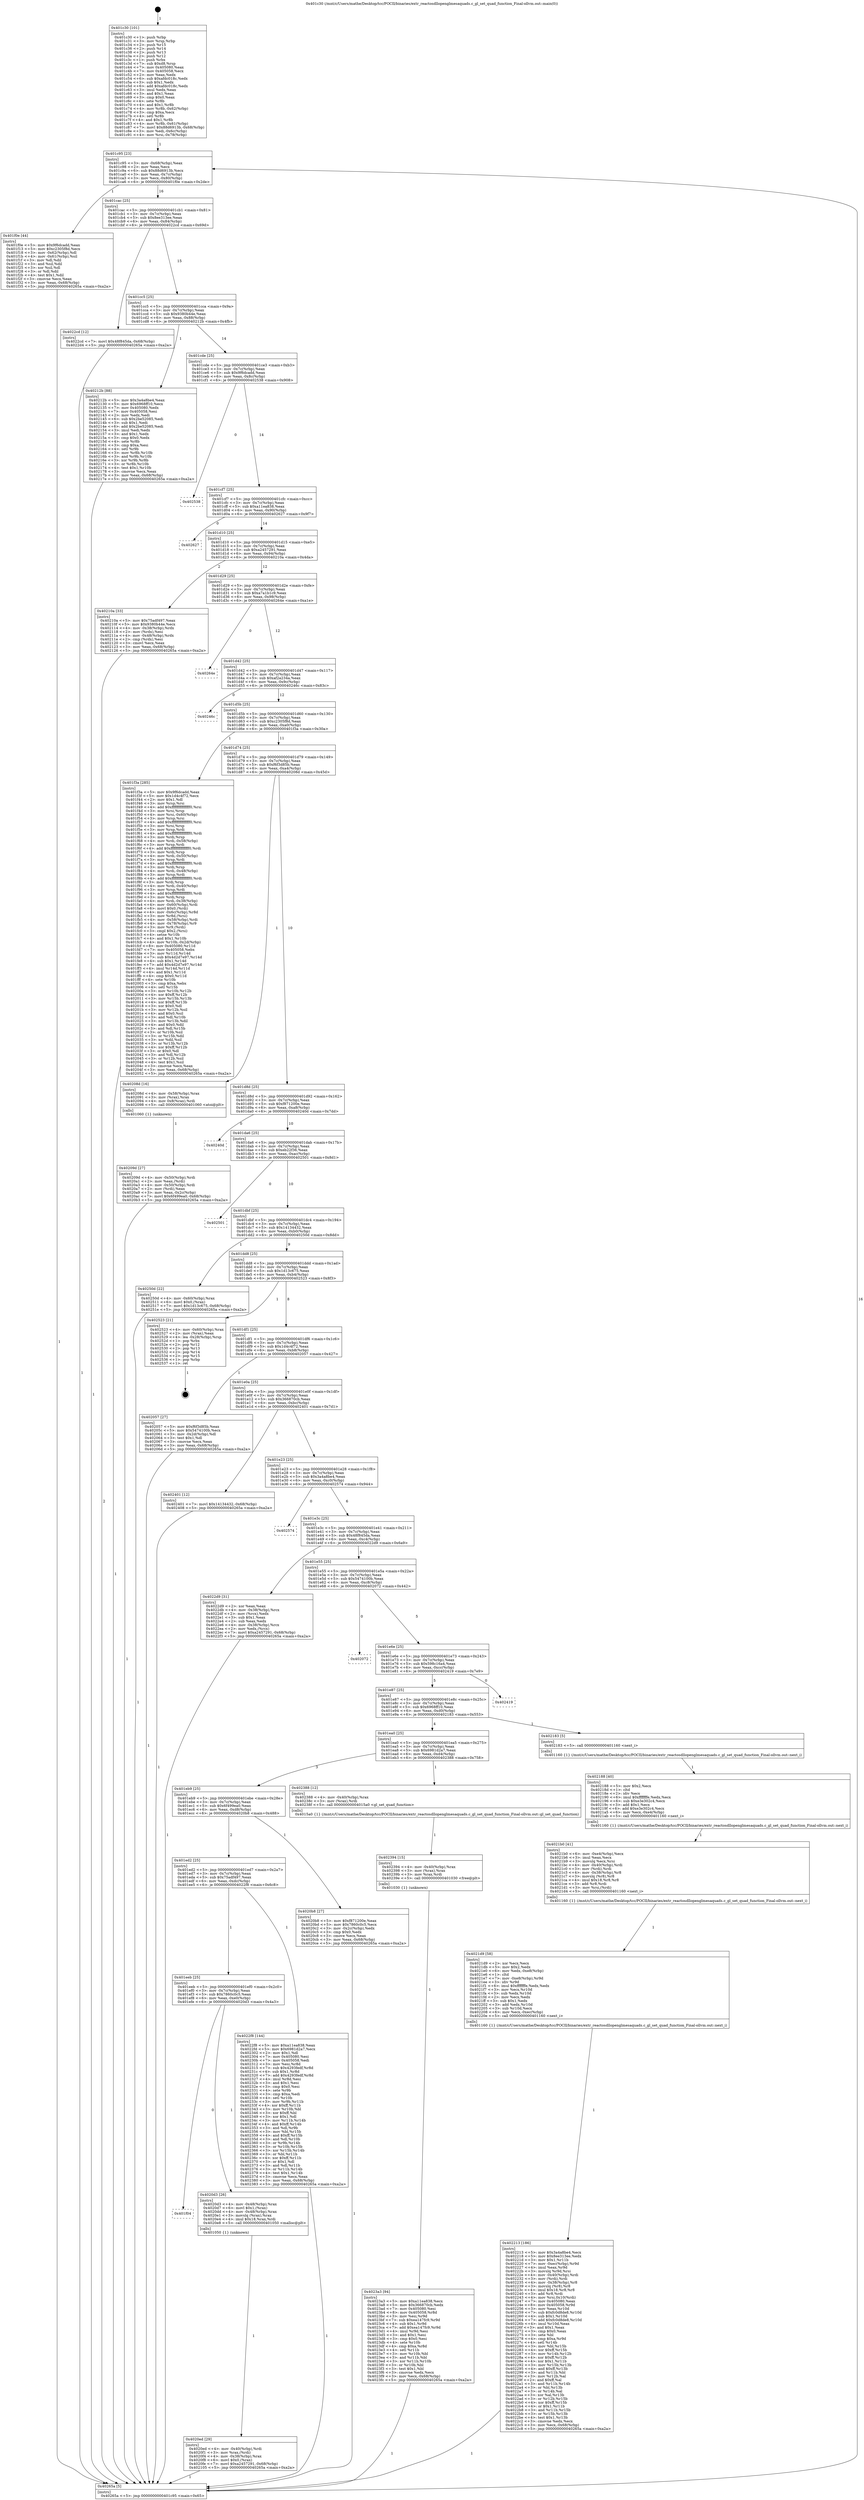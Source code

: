 digraph "0x401c30" {
  label = "0x401c30 (/mnt/c/Users/mathe/Desktop/tcc/POCII/binaries/extr_reactosdllopenglmesaquads.c_gl_set_quad_function_Final-ollvm.out::main(0))"
  labelloc = "t"
  node[shape=record]

  Entry [label="",width=0.3,height=0.3,shape=circle,fillcolor=black,style=filled]
  "0x401c95" [label="{
     0x401c95 [23]\l
     | [instrs]\l
     &nbsp;&nbsp;0x401c95 \<+3\>: mov -0x68(%rbp),%eax\l
     &nbsp;&nbsp;0x401c98 \<+2\>: mov %eax,%ecx\l
     &nbsp;&nbsp;0x401c9a \<+6\>: sub $0x88d6913b,%ecx\l
     &nbsp;&nbsp;0x401ca0 \<+3\>: mov %eax,-0x7c(%rbp)\l
     &nbsp;&nbsp;0x401ca3 \<+3\>: mov %ecx,-0x80(%rbp)\l
     &nbsp;&nbsp;0x401ca6 \<+6\>: je 0000000000401f0e \<main+0x2de\>\l
  }"]
  "0x401f0e" [label="{
     0x401f0e [44]\l
     | [instrs]\l
     &nbsp;&nbsp;0x401f0e \<+5\>: mov $0x9f6dcadd,%eax\l
     &nbsp;&nbsp;0x401f13 \<+5\>: mov $0xc2305f8d,%ecx\l
     &nbsp;&nbsp;0x401f18 \<+3\>: mov -0x62(%rbp),%dl\l
     &nbsp;&nbsp;0x401f1b \<+4\>: mov -0x61(%rbp),%sil\l
     &nbsp;&nbsp;0x401f1f \<+3\>: mov %dl,%dil\l
     &nbsp;&nbsp;0x401f22 \<+3\>: and %sil,%dil\l
     &nbsp;&nbsp;0x401f25 \<+3\>: xor %sil,%dl\l
     &nbsp;&nbsp;0x401f28 \<+3\>: or %dl,%dil\l
     &nbsp;&nbsp;0x401f2b \<+4\>: test $0x1,%dil\l
     &nbsp;&nbsp;0x401f2f \<+3\>: cmovne %ecx,%eax\l
     &nbsp;&nbsp;0x401f32 \<+3\>: mov %eax,-0x68(%rbp)\l
     &nbsp;&nbsp;0x401f35 \<+5\>: jmp 000000000040265a \<main+0xa2a\>\l
  }"]
  "0x401cac" [label="{
     0x401cac [25]\l
     | [instrs]\l
     &nbsp;&nbsp;0x401cac \<+5\>: jmp 0000000000401cb1 \<main+0x81\>\l
     &nbsp;&nbsp;0x401cb1 \<+3\>: mov -0x7c(%rbp),%eax\l
     &nbsp;&nbsp;0x401cb4 \<+5\>: sub $0x8ee313ee,%eax\l
     &nbsp;&nbsp;0x401cb9 \<+6\>: mov %eax,-0x84(%rbp)\l
     &nbsp;&nbsp;0x401cbf \<+6\>: je 00000000004022cd \<main+0x69d\>\l
  }"]
  "0x40265a" [label="{
     0x40265a [5]\l
     | [instrs]\l
     &nbsp;&nbsp;0x40265a \<+5\>: jmp 0000000000401c95 \<main+0x65\>\l
  }"]
  "0x401c30" [label="{
     0x401c30 [101]\l
     | [instrs]\l
     &nbsp;&nbsp;0x401c30 \<+1\>: push %rbp\l
     &nbsp;&nbsp;0x401c31 \<+3\>: mov %rsp,%rbp\l
     &nbsp;&nbsp;0x401c34 \<+2\>: push %r15\l
     &nbsp;&nbsp;0x401c36 \<+2\>: push %r14\l
     &nbsp;&nbsp;0x401c38 \<+2\>: push %r13\l
     &nbsp;&nbsp;0x401c3a \<+2\>: push %r12\l
     &nbsp;&nbsp;0x401c3c \<+1\>: push %rbx\l
     &nbsp;&nbsp;0x401c3d \<+7\>: sub $0xd8,%rsp\l
     &nbsp;&nbsp;0x401c44 \<+7\>: mov 0x405080,%eax\l
     &nbsp;&nbsp;0x401c4b \<+7\>: mov 0x405058,%ecx\l
     &nbsp;&nbsp;0x401c52 \<+2\>: mov %eax,%edx\l
     &nbsp;&nbsp;0x401c54 \<+6\>: sub $0xafdc018c,%edx\l
     &nbsp;&nbsp;0x401c5a \<+3\>: sub $0x1,%edx\l
     &nbsp;&nbsp;0x401c5d \<+6\>: add $0xafdc018c,%edx\l
     &nbsp;&nbsp;0x401c63 \<+3\>: imul %edx,%eax\l
     &nbsp;&nbsp;0x401c66 \<+3\>: and $0x1,%eax\l
     &nbsp;&nbsp;0x401c69 \<+3\>: cmp $0x0,%eax\l
     &nbsp;&nbsp;0x401c6c \<+4\>: sete %r8b\l
     &nbsp;&nbsp;0x401c70 \<+4\>: and $0x1,%r8b\l
     &nbsp;&nbsp;0x401c74 \<+4\>: mov %r8b,-0x62(%rbp)\l
     &nbsp;&nbsp;0x401c78 \<+3\>: cmp $0xa,%ecx\l
     &nbsp;&nbsp;0x401c7b \<+4\>: setl %r8b\l
     &nbsp;&nbsp;0x401c7f \<+4\>: and $0x1,%r8b\l
     &nbsp;&nbsp;0x401c83 \<+4\>: mov %r8b,-0x61(%rbp)\l
     &nbsp;&nbsp;0x401c87 \<+7\>: movl $0x88d6913b,-0x68(%rbp)\l
     &nbsp;&nbsp;0x401c8e \<+3\>: mov %edi,-0x6c(%rbp)\l
     &nbsp;&nbsp;0x401c91 \<+4\>: mov %rsi,-0x78(%rbp)\l
  }"]
  Exit [label="",width=0.3,height=0.3,shape=circle,fillcolor=black,style=filled,peripheries=2]
  "0x4022cd" [label="{
     0x4022cd [12]\l
     | [instrs]\l
     &nbsp;&nbsp;0x4022cd \<+7\>: movl $0x48f845da,-0x68(%rbp)\l
     &nbsp;&nbsp;0x4022d4 \<+5\>: jmp 000000000040265a \<main+0xa2a\>\l
  }"]
  "0x401cc5" [label="{
     0x401cc5 [25]\l
     | [instrs]\l
     &nbsp;&nbsp;0x401cc5 \<+5\>: jmp 0000000000401cca \<main+0x9a\>\l
     &nbsp;&nbsp;0x401cca \<+3\>: mov -0x7c(%rbp),%eax\l
     &nbsp;&nbsp;0x401ccd \<+5\>: sub $0x9380b44e,%eax\l
     &nbsp;&nbsp;0x401cd2 \<+6\>: mov %eax,-0x88(%rbp)\l
     &nbsp;&nbsp;0x401cd8 \<+6\>: je 000000000040212b \<main+0x4fb\>\l
  }"]
  "0x4023a3" [label="{
     0x4023a3 [94]\l
     | [instrs]\l
     &nbsp;&nbsp;0x4023a3 \<+5\>: mov $0xa11ea838,%ecx\l
     &nbsp;&nbsp;0x4023a8 \<+5\>: mov $0x366870cb,%edx\l
     &nbsp;&nbsp;0x4023ad \<+7\>: mov 0x405080,%esi\l
     &nbsp;&nbsp;0x4023b4 \<+8\>: mov 0x405058,%r8d\l
     &nbsp;&nbsp;0x4023bc \<+3\>: mov %esi,%r9d\l
     &nbsp;&nbsp;0x4023bf \<+7\>: sub $0xea147fc9,%r9d\l
     &nbsp;&nbsp;0x4023c6 \<+4\>: sub $0x1,%r9d\l
     &nbsp;&nbsp;0x4023ca \<+7\>: add $0xea147fc9,%r9d\l
     &nbsp;&nbsp;0x4023d1 \<+4\>: imul %r9d,%esi\l
     &nbsp;&nbsp;0x4023d5 \<+3\>: and $0x1,%esi\l
     &nbsp;&nbsp;0x4023d8 \<+3\>: cmp $0x0,%esi\l
     &nbsp;&nbsp;0x4023db \<+4\>: sete %r10b\l
     &nbsp;&nbsp;0x4023df \<+4\>: cmp $0xa,%r8d\l
     &nbsp;&nbsp;0x4023e3 \<+4\>: setl %r11b\l
     &nbsp;&nbsp;0x4023e7 \<+3\>: mov %r10b,%bl\l
     &nbsp;&nbsp;0x4023ea \<+3\>: and %r11b,%bl\l
     &nbsp;&nbsp;0x4023ed \<+3\>: xor %r11b,%r10b\l
     &nbsp;&nbsp;0x4023f0 \<+3\>: or %r10b,%bl\l
     &nbsp;&nbsp;0x4023f3 \<+3\>: test $0x1,%bl\l
     &nbsp;&nbsp;0x4023f6 \<+3\>: cmovne %edx,%ecx\l
     &nbsp;&nbsp;0x4023f9 \<+3\>: mov %ecx,-0x68(%rbp)\l
     &nbsp;&nbsp;0x4023fc \<+5\>: jmp 000000000040265a \<main+0xa2a\>\l
  }"]
  "0x40212b" [label="{
     0x40212b [88]\l
     | [instrs]\l
     &nbsp;&nbsp;0x40212b \<+5\>: mov $0x3a4a8be4,%eax\l
     &nbsp;&nbsp;0x402130 \<+5\>: mov $0x6968ff10,%ecx\l
     &nbsp;&nbsp;0x402135 \<+7\>: mov 0x405080,%edx\l
     &nbsp;&nbsp;0x40213c \<+7\>: mov 0x405058,%esi\l
     &nbsp;&nbsp;0x402143 \<+2\>: mov %edx,%edi\l
     &nbsp;&nbsp;0x402145 \<+6\>: sub $0x2be52085,%edi\l
     &nbsp;&nbsp;0x40214b \<+3\>: sub $0x1,%edi\l
     &nbsp;&nbsp;0x40214e \<+6\>: add $0x2be52085,%edi\l
     &nbsp;&nbsp;0x402154 \<+3\>: imul %edi,%edx\l
     &nbsp;&nbsp;0x402157 \<+3\>: and $0x1,%edx\l
     &nbsp;&nbsp;0x40215a \<+3\>: cmp $0x0,%edx\l
     &nbsp;&nbsp;0x40215d \<+4\>: sete %r8b\l
     &nbsp;&nbsp;0x402161 \<+3\>: cmp $0xa,%esi\l
     &nbsp;&nbsp;0x402164 \<+4\>: setl %r9b\l
     &nbsp;&nbsp;0x402168 \<+3\>: mov %r8b,%r10b\l
     &nbsp;&nbsp;0x40216b \<+3\>: and %r9b,%r10b\l
     &nbsp;&nbsp;0x40216e \<+3\>: xor %r9b,%r8b\l
     &nbsp;&nbsp;0x402171 \<+3\>: or %r8b,%r10b\l
     &nbsp;&nbsp;0x402174 \<+4\>: test $0x1,%r10b\l
     &nbsp;&nbsp;0x402178 \<+3\>: cmovne %ecx,%eax\l
     &nbsp;&nbsp;0x40217b \<+3\>: mov %eax,-0x68(%rbp)\l
     &nbsp;&nbsp;0x40217e \<+5\>: jmp 000000000040265a \<main+0xa2a\>\l
  }"]
  "0x401cde" [label="{
     0x401cde [25]\l
     | [instrs]\l
     &nbsp;&nbsp;0x401cde \<+5\>: jmp 0000000000401ce3 \<main+0xb3\>\l
     &nbsp;&nbsp;0x401ce3 \<+3\>: mov -0x7c(%rbp),%eax\l
     &nbsp;&nbsp;0x401ce6 \<+5\>: sub $0x9f6dcadd,%eax\l
     &nbsp;&nbsp;0x401ceb \<+6\>: mov %eax,-0x8c(%rbp)\l
     &nbsp;&nbsp;0x401cf1 \<+6\>: je 0000000000402538 \<main+0x908\>\l
  }"]
  "0x402394" [label="{
     0x402394 [15]\l
     | [instrs]\l
     &nbsp;&nbsp;0x402394 \<+4\>: mov -0x40(%rbp),%rax\l
     &nbsp;&nbsp;0x402398 \<+3\>: mov (%rax),%rax\l
     &nbsp;&nbsp;0x40239b \<+3\>: mov %rax,%rdi\l
     &nbsp;&nbsp;0x40239e \<+5\>: call 0000000000401030 \<free@plt\>\l
     | [calls]\l
     &nbsp;&nbsp;0x401030 \{1\} (unknown)\l
  }"]
  "0x402538" [label="{
     0x402538\l
  }", style=dashed]
  "0x401cf7" [label="{
     0x401cf7 [25]\l
     | [instrs]\l
     &nbsp;&nbsp;0x401cf7 \<+5\>: jmp 0000000000401cfc \<main+0xcc\>\l
     &nbsp;&nbsp;0x401cfc \<+3\>: mov -0x7c(%rbp),%eax\l
     &nbsp;&nbsp;0x401cff \<+5\>: sub $0xa11ea838,%eax\l
     &nbsp;&nbsp;0x401d04 \<+6\>: mov %eax,-0x90(%rbp)\l
     &nbsp;&nbsp;0x401d0a \<+6\>: je 0000000000402627 \<main+0x9f7\>\l
  }"]
  "0x402213" [label="{
     0x402213 [186]\l
     | [instrs]\l
     &nbsp;&nbsp;0x402213 \<+5\>: mov $0x3a4a8be4,%ecx\l
     &nbsp;&nbsp;0x402218 \<+5\>: mov $0x8ee313ee,%edx\l
     &nbsp;&nbsp;0x40221d \<+3\>: mov $0x1,%r11b\l
     &nbsp;&nbsp;0x402220 \<+7\>: mov -0xec(%rbp),%r9d\l
     &nbsp;&nbsp;0x402227 \<+4\>: imul %eax,%r9d\l
     &nbsp;&nbsp;0x40222b \<+3\>: movslq %r9d,%rsi\l
     &nbsp;&nbsp;0x40222e \<+4\>: mov -0x40(%rbp),%rdi\l
     &nbsp;&nbsp;0x402232 \<+3\>: mov (%rdi),%rdi\l
     &nbsp;&nbsp;0x402235 \<+4\>: mov -0x38(%rbp),%r8\l
     &nbsp;&nbsp;0x402239 \<+3\>: movslq (%r8),%r8\l
     &nbsp;&nbsp;0x40223c \<+4\>: imul $0x18,%r8,%r8\l
     &nbsp;&nbsp;0x402240 \<+3\>: add %r8,%rdi\l
     &nbsp;&nbsp;0x402243 \<+4\>: mov %rsi,0x10(%rdi)\l
     &nbsp;&nbsp;0x402247 \<+7\>: mov 0x405080,%eax\l
     &nbsp;&nbsp;0x40224e \<+8\>: mov 0x405058,%r9d\l
     &nbsp;&nbsp;0x402256 \<+3\>: mov %eax,%r10d\l
     &nbsp;&nbsp;0x402259 \<+7\>: sub $0xfc0d8de8,%r10d\l
     &nbsp;&nbsp;0x402260 \<+4\>: sub $0x1,%r10d\l
     &nbsp;&nbsp;0x402264 \<+7\>: add $0xfc0d8de8,%r10d\l
     &nbsp;&nbsp;0x40226b \<+4\>: imul %r10d,%eax\l
     &nbsp;&nbsp;0x40226f \<+3\>: and $0x1,%eax\l
     &nbsp;&nbsp;0x402272 \<+3\>: cmp $0x0,%eax\l
     &nbsp;&nbsp;0x402275 \<+3\>: sete %bl\l
     &nbsp;&nbsp;0x402278 \<+4\>: cmp $0xa,%r9d\l
     &nbsp;&nbsp;0x40227c \<+4\>: setl %r14b\l
     &nbsp;&nbsp;0x402280 \<+3\>: mov %bl,%r15b\l
     &nbsp;&nbsp;0x402283 \<+4\>: xor $0xff,%r15b\l
     &nbsp;&nbsp;0x402287 \<+3\>: mov %r14b,%r12b\l
     &nbsp;&nbsp;0x40228a \<+4\>: xor $0xff,%r12b\l
     &nbsp;&nbsp;0x40228e \<+4\>: xor $0x1,%r11b\l
     &nbsp;&nbsp;0x402292 \<+3\>: mov %r15b,%r13b\l
     &nbsp;&nbsp;0x402295 \<+4\>: and $0xff,%r13b\l
     &nbsp;&nbsp;0x402299 \<+3\>: and %r11b,%bl\l
     &nbsp;&nbsp;0x40229c \<+3\>: mov %r12b,%al\l
     &nbsp;&nbsp;0x40229f \<+2\>: and $0xff,%al\l
     &nbsp;&nbsp;0x4022a1 \<+3\>: and %r11b,%r14b\l
     &nbsp;&nbsp;0x4022a4 \<+3\>: or %bl,%r13b\l
     &nbsp;&nbsp;0x4022a7 \<+3\>: or %r14b,%al\l
     &nbsp;&nbsp;0x4022aa \<+3\>: xor %al,%r13b\l
     &nbsp;&nbsp;0x4022ad \<+3\>: or %r12b,%r15b\l
     &nbsp;&nbsp;0x4022b0 \<+4\>: xor $0xff,%r15b\l
     &nbsp;&nbsp;0x4022b4 \<+4\>: or $0x1,%r11b\l
     &nbsp;&nbsp;0x4022b8 \<+3\>: and %r11b,%r15b\l
     &nbsp;&nbsp;0x4022bb \<+3\>: or %r15b,%r13b\l
     &nbsp;&nbsp;0x4022be \<+4\>: test $0x1,%r13b\l
     &nbsp;&nbsp;0x4022c2 \<+3\>: cmovne %edx,%ecx\l
     &nbsp;&nbsp;0x4022c5 \<+3\>: mov %ecx,-0x68(%rbp)\l
     &nbsp;&nbsp;0x4022c8 \<+5\>: jmp 000000000040265a \<main+0xa2a\>\l
  }"]
  "0x402627" [label="{
     0x402627\l
  }", style=dashed]
  "0x401d10" [label="{
     0x401d10 [25]\l
     | [instrs]\l
     &nbsp;&nbsp;0x401d10 \<+5\>: jmp 0000000000401d15 \<main+0xe5\>\l
     &nbsp;&nbsp;0x401d15 \<+3\>: mov -0x7c(%rbp),%eax\l
     &nbsp;&nbsp;0x401d18 \<+5\>: sub $0xa2457291,%eax\l
     &nbsp;&nbsp;0x401d1d \<+6\>: mov %eax,-0x94(%rbp)\l
     &nbsp;&nbsp;0x401d23 \<+6\>: je 000000000040210a \<main+0x4da\>\l
  }"]
  "0x4021d9" [label="{
     0x4021d9 [58]\l
     | [instrs]\l
     &nbsp;&nbsp;0x4021d9 \<+2\>: xor %ecx,%ecx\l
     &nbsp;&nbsp;0x4021db \<+5\>: mov $0x2,%edx\l
     &nbsp;&nbsp;0x4021e0 \<+6\>: mov %edx,-0xe8(%rbp)\l
     &nbsp;&nbsp;0x4021e6 \<+1\>: cltd\l
     &nbsp;&nbsp;0x4021e7 \<+7\>: mov -0xe8(%rbp),%r9d\l
     &nbsp;&nbsp;0x4021ee \<+3\>: idiv %r9d\l
     &nbsp;&nbsp;0x4021f1 \<+6\>: imul $0xfffffffe,%edx,%edx\l
     &nbsp;&nbsp;0x4021f7 \<+3\>: mov %ecx,%r10d\l
     &nbsp;&nbsp;0x4021fa \<+3\>: sub %edx,%r10d\l
     &nbsp;&nbsp;0x4021fd \<+2\>: mov %ecx,%edx\l
     &nbsp;&nbsp;0x4021ff \<+3\>: sub $0x1,%edx\l
     &nbsp;&nbsp;0x402202 \<+3\>: add %edx,%r10d\l
     &nbsp;&nbsp;0x402205 \<+3\>: sub %r10d,%ecx\l
     &nbsp;&nbsp;0x402208 \<+6\>: mov %ecx,-0xec(%rbp)\l
     &nbsp;&nbsp;0x40220e \<+5\>: call 0000000000401160 \<next_i\>\l
     | [calls]\l
     &nbsp;&nbsp;0x401160 \{1\} (/mnt/c/Users/mathe/Desktop/tcc/POCII/binaries/extr_reactosdllopenglmesaquads.c_gl_set_quad_function_Final-ollvm.out::next_i)\l
  }"]
  "0x40210a" [label="{
     0x40210a [33]\l
     | [instrs]\l
     &nbsp;&nbsp;0x40210a \<+5\>: mov $0x75adf497,%eax\l
     &nbsp;&nbsp;0x40210f \<+5\>: mov $0x9380b44e,%ecx\l
     &nbsp;&nbsp;0x402114 \<+4\>: mov -0x38(%rbp),%rdx\l
     &nbsp;&nbsp;0x402118 \<+2\>: mov (%rdx),%esi\l
     &nbsp;&nbsp;0x40211a \<+4\>: mov -0x48(%rbp),%rdx\l
     &nbsp;&nbsp;0x40211e \<+2\>: cmp (%rdx),%esi\l
     &nbsp;&nbsp;0x402120 \<+3\>: cmovl %ecx,%eax\l
     &nbsp;&nbsp;0x402123 \<+3\>: mov %eax,-0x68(%rbp)\l
     &nbsp;&nbsp;0x402126 \<+5\>: jmp 000000000040265a \<main+0xa2a\>\l
  }"]
  "0x401d29" [label="{
     0x401d29 [25]\l
     | [instrs]\l
     &nbsp;&nbsp;0x401d29 \<+5\>: jmp 0000000000401d2e \<main+0xfe\>\l
     &nbsp;&nbsp;0x401d2e \<+3\>: mov -0x7c(%rbp),%eax\l
     &nbsp;&nbsp;0x401d31 \<+5\>: sub $0xa7a1b1c9,%eax\l
     &nbsp;&nbsp;0x401d36 \<+6\>: mov %eax,-0x98(%rbp)\l
     &nbsp;&nbsp;0x401d3c \<+6\>: je 000000000040264e \<main+0xa1e\>\l
  }"]
  "0x4021b0" [label="{
     0x4021b0 [41]\l
     | [instrs]\l
     &nbsp;&nbsp;0x4021b0 \<+6\>: mov -0xe4(%rbp),%ecx\l
     &nbsp;&nbsp;0x4021b6 \<+3\>: imul %eax,%ecx\l
     &nbsp;&nbsp;0x4021b9 \<+3\>: movslq %ecx,%rsi\l
     &nbsp;&nbsp;0x4021bc \<+4\>: mov -0x40(%rbp),%rdi\l
     &nbsp;&nbsp;0x4021c0 \<+3\>: mov (%rdi),%rdi\l
     &nbsp;&nbsp;0x4021c3 \<+4\>: mov -0x38(%rbp),%r8\l
     &nbsp;&nbsp;0x4021c7 \<+3\>: movslq (%r8),%r8\l
     &nbsp;&nbsp;0x4021ca \<+4\>: imul $0x18,%r8,%r8\l
     &nbsp;&nbsp;0x4021ce \<+3\>: add %r8,%rdi\l
     &nbsp;&nbsp;0x4021d1 \<+3\>: mov %rsi,(%rdi)\l
     &nbsp;&nbsp;0x4021d4 \<+5\>: call 0000000000401160 \<next_i\>\l
     | [calls]\l
     &nbsp;&nbsp;0x401160 \{1\} (/mnt/c/Users/mathe/Desktop/tcc/POCII/binaries/extr_reactosdllopenglmesaquads.c_gl_set_quad_function_Final-ollvm.out::next_i)\l
  }"]
  "0x40264e" [label="{
     0x40264e\l
  }", style=dashed]
  "0x401d42" [label="{
     0x401d42 [25]\l
     | [instrs]\l
     &nbsp;&nbsp;0x401d42 \<+5\>: jmp 0000000000401d47 \<main+0x117\>\l
     &nbsp;&nbsp;0x401d47 \<+3\>: mov -0x7c(%rbp),%eax\l
     &nbsp;&nbsp;0x401d4a \<+5\>: sub $0xaf2a234a,%eax\l
     &nbsp;&nbsp;0x401d4f \<+6\>: mov %eax,-0x9c(%rbp)\l
     &nbsp;&nbsp;0x401d55 \<+6\>: je 000000000040246c \<main+0x83c\>\l
  }"]
  "0x402188" [label="{
     0x402188 [40]\l
     | [instrs]\l
     &nbsp;&nbsp;0x402188 \<+5\>: mov $0x2,%ecx\l
     &nbsp;&nbsp;0x40218d \<+1\>: cltd\l
     &nbsp;&nbsp;0x40218e \<+2\>: idiv %ecx\l
     &nbsp;&nbsp;0x402190 \<+6\>: imul $0xfffffffe,%edx,%ecx\l
     &nbsp;&nbsp;0x402196 \<+6\>: sub $0xe3e302c4,%ecx\l
     &nbsp;&nbsp;0x40219c \<+3\>: add $0x1,%ecx\l
     &nbsp;&nbsp;0x40219f \<+6\>: add $0xe3e302c4,%ecx\l
     &nbsp;&nbsp;0x4021a5 \<+6\>: mov %ecx,-0xe4(%rbp)\l
     &nbsp;&nbsp;0x4021ab \<+5\>: call 0000000000401160 \<next_i\>\l
     | [calls]\l
     &nbsp;&nbsp;0x401160 \{1\} (/mnt/c/Users/mathe/Desktop/tcc/POCII/binaries/extr_reactosdllopenglmesaquads.c_gl_set_quad_function_Final-ollvm.out::next_i)\l
  }"]
  "0x40246c" [label="{
     0x40246c\l
  }", style=dashed]
  "0x401d5b" [label="{
     0x401d5b [25]\l
     | [instrs]\l
     &nbsp;&nbsp;0x401d5b \<+5\>: jmp 0000000000401d60 \<main+0x130\>\l
     &nbsp;&nbsp;0x401d60 \<+3\>: mov -0x7c(%rbp),%eax\l
     &nbsp;&nbsp;0x401d63 \<+5\>: sub $0xc2305f8d,%eax\l
     &nbsp;&nbsp;0x401d68 \<+6\>: mov %eax,-0xa0(%rbp)\l
     &nbsp;&nbsp;0x401d6e \<+6\>: je 0000000000401f3a \<main+0x30a\>\l
  }"]
  "0x4020ed" [label="{
     0x4020ed [29]\l
     | [instrs]\l
     &nbsp;&nbsp;0x4020ed \<+4\>: mov -0x40(%rbp),%rdi\l
     &nbsp;&nbsp;0x4020f1 \<+3\>: mov %rax,(%rdi)\l
     &nbsp;&nbsp;0x4020f4 \<+4\>: mov -0x38(%rbp),%rax\l
     &nbsp;&nbsp;0x4020f8 \<+6\>: movl $0x0,(%rax)\l
     &nbsp;&nbsp;0x4020fe \<+7\>: movl $0xa2457291,-0x68(%rbp)\l
     &nbsp;&nbsp;0x402105 \<+5\>: jmp 000000000040265a \<main+0xa2a\>\l
  }"]
  "0x401f3a" [label="{
     0x401f3a [285]\l
     | [instrs]\l
     &nbsp;&nbsp;0x401f3a \<+5\>: mov $0x9f6dcadd,%eax\l
     &nbsp;&nbsp;0x401f3f \<+5\>: mov $0x1d4c4f72,%ecx\l
     &nbsp;&nbsp;0x401f44 \<+2\>: mov $0x1,%dl\l
     &nbsp;&nbsp;0x401f46 \<+3\>: mov %rsp,%rsi\l
     &nbsp;&nbsp;0x401f49 \<+4\>: add $0xfffffffffffffff0,%rsi\l
     &nbsp;&nbsp;0x401f4d \<+3\>: mov %rsi,%rsp\l
     &nbsp;&nbsp;0x401f50 \<+4\>: mov %rsi,-0x60(%rbp)\l
     &nbsp;&nbsp;0x401f54 \<+3\>: mov %rsp,%rsi\l
     &nbsp;&nbsp;0x401f57 \<+4\>: add $0xfffffffffffffff0,%rsi\l
     &nbsp;&nbsp;0x401f5b \<+3\>: mov %rsi,%rsp\l
     &nbsp;&nbsp;0x401f5e \<+3\>: mov %rsp,%rdi\l
     &nbsp;&nbsp;0x401f61 \<+4\>: add $0xfffffffffffffff0,%rdi\l
     &nbsp;&nbsp;0x401f65 \<+3\>: mov %rdi,%rsp\l
     &nbsp;&nbsp;0x401f68 \<+4\>: mov %rdi,-0x58(%rbp)\l
     &nbsp;&nbsp;0x401f6c \<+3\>: mov %rsp,%rdi\l
     &nbsp;&nbsp;0x401f6f \<+4\>: add $0xfffffffffffffff0,%rdi\l
     &nbsp;&nbsp;0x401f73 \<+3\>: mov %rdi,%rsp\l
     &nbsp;&nbsp;0x401f76 \<+4\>: mov %rdi,-0x50(%rbp)\l
     &nbsp;&nbsp;0x401f7a \<+3\>: mov %rsp,%rdi\l
     &nbsp;&nbsp;0x401f7d \<+4\>: add $0xfffffffffffffff0,%rdi\l
     &nbsp;&nbsp;0x401f81 \<+3\>: mov %rdi,%rsp\l
     &nbsp;&nbsp;0x401f84 \<+4\>: mov %rdi,-0x48(%rbp)\l
     &nbsp;&nbsp;0x401f88 \<+3\>: mov %rsp,%rdi\l
     &nbsp;&nbsp;0x401f8b \<+4\>: add $0xfffffffffffffff0,%rdi\l
     &nbsp;&nbsp;0x401f8f \<+3\>: mov %rdi,%rsp\l
     &nbsp;&nbsp;0x401f92 \<+4\>: mov %rdi,-0x40(%rbp)\l
     &nbsp;&nbsp;0x401f96 \<+3\>: mov %rsp,%rdi\l
     &nbsp;&nbsp;0x401f99 \<+4\>: add $0xfffffffffffffff0,%rdi\l
     &nbsp;&nbsp;0x401f9d \<+3\>: mov %rdi,%rsp\l
     &nbsp;&nbsp;0x401fa0 \<+4\>: mov %rdi,-0x38(%rbp)\l
     &nbsp;&nbsp;0x401fa4 \<+4\>: mov -0x60(%rbp),%rdi\l
     &nbsp;&nbsp;0x401fa8 \<+6\>: movl $0x0,(%rdi)\l
     &nbsp;&nbsp;0x401fae \<+4\>: mov -0x6c(%rbp),%r8d\l
     &nbsp;&nbsp;0x401fb2 \<+3\>: mov %r8d,(%rsi)\l
     &nbsp;&nbsp;0x401fb5 \<+4\>: mov -0x58(%rbp),%rdi\l
     &nbsp;&nbsp;0x401fb9 \<+4\>: mov -0x78(%rbp),%r9\l
     &nbsp;&nbsp;0x401fbd \<+3\>: mov %r9,(%rdi)\l
     &nbsp;&nbsp;0x401fc0 \<+3\>: cmpl $0x2,(%rsi)\l
     &nbsp;&nbsp;0x401fc3 \<+4\>: setne %r10b\l
     &nbsp;&nbsp;0x401fc7 \<+4\>: and $0x1,%r10b\l
     &nbsp;&nbsp;0x401fcb \<+4\>: mov %r10b,-0x2d(%rbp)\l
     &nbsp;&nbsp;0x401fcf \<+8\>: mov 0x405080,%r11d\l
     &nbsp;&nbsp;0x401fd7 \<+7\>: mov 0x405058,%ebx\l
     &nbsp;&nbsp;0x401fde \<+3\>: mov %r11d,%r14d\l
     &nbsp;&nbsp;0x401fe1 \<+7\>: sub $0x4d2d7e97,%r14d\l
     &nbsp;&nbsp;0x401fe8 \<+4\>: sub $0x1,%r14d\l
     &nbsp;&nbsp;0x401fec \<+7\>: add $0x4d2d7e97,%r14d\l
     &nbsp;&nbsp;0x401ff3 \<+4\>: imul %r14d,%r11d\l
     &nbsp;&nbsp;0x401ff7 \<+4\>: and $0x1,%r11d\l
     &nbsp;&nbsp;0x401ffb \<+4\>: cmp $0x0,%r11d\l
     &nbsp;&nbsp;0x401fff \<+4\>: sete %r10b\l
     &nbsp;&nbsp;0x402003 \<+3\>: cmp $0xa,%ebx\l
     &nbsp;&nbsp;0x402006 \<+4\>: setl %r15b\l
     &nbsp;&nbsp;0x40200a \<+3\>: mov %r10b,%r12b\l
     &nbsp;&nbsp;0x40200d \<+4\>: xor $0xff,%r12b\l
     &nbsp;&nbsp;0x402011 \<+3\>: mov %r15b,%r13b\l
     &nbsp;&nbsp;0x402014 \<+4\>: xor $0xff,%r13b\l
     &nbsp;&nbsp;0x402018 \<+3\>: xor $0x0,%dl\l
     &nbsp;&nbsp;0x40201b \<+3\>: mov %r12b,%sil\l
     &nbsp;&nbsp;0x40201e \<+4\>: and $0x0,%sil\l
     &nbsp;&nbsp;0x402022 \<+3\>: and %dl,%r10b\l
     &nbsp;&nbsp;0x402025 \<+3\>: mov %r13b,%dil\l
     &nbsp;&nbsp;0x402028 \<+4\>: and $0x0,%dil\l
     &nbsp;&nbsp;0x40202c \<+3\>: and %dl,%r15b\l
     &nbsp;&nbsp;0x40202f \<+3\>: or %r10b,%sil\l
     &nbsp;&nbsp;0x402032 \<+3\>: or %r15b,%dil\l
     &nbsp;&nbsp;0x402035 \<+3\>: xor %dil,%sil\l
     &nbsp;&nbsp;0x402038 \<+3\>: or %r13b,%r12b\l
     &nbsp;&nbsp;0x40203b \<+4\>: xor $0xff,%r12b\l
     &nbsp;&nbsp;0x40203f \<+3\>: or $0x0,%dl\l
     &nbsp;&nbsp;0x402042 \<+3\>: and %dl,%r12b\l
     &nbsp;&nbsp;0x402045 \<+3\>: or %r12b,%sil\l
     &nbsp;&nbsp;0x402048 \<+4\>: test $0x1,%sil\l
     &nbsp;&nbsp;0x40204c \<+3\>: cmovne %ecx,%eax\l
     &nbsp;&nbsp;0x40204f \<+3\>: mov %eax,-0x68(%rbp)\l
     &nbsp;&nbsp;0x402052 \<+5\>: jmp 000000000040265a \<main+0xa2a\>\l
  }"]
  "0x401d74" [label="{
     0x401d74 [25]\l
     | [instrs]\l
     &nbsp;&nbsp;0x401d74 \<+5\>: jmp 0000000000401d79 \<main+0x149\>\l
     &nbsp;&nbsp;0x401d79 \<+3\>: mov -0x7c(%rbp),%eax\l
     &nbsp;&nbsp;0x401d7c \<+5\>: sub $0xf6f3d85b,%eax\l
     &nbsp;&nbsp;0x401d81 \<+6\>: mov %eax,-0xa4(%rbp)\l
     &nbsp;&nbsp;0x401d87 \<+6\>: je 000000000040208d \<main+0x45d\>\l
  }"]
  "0x401f04" [label="{
     0x401f04\l
  }", style=dashed]
  "0x4020d3" [label="{
     0x4020d3 [26]\l
     | [instrs]\l
     &nbsp;&nbsp;0x4020d3 \<+4\>: mov -0x48(%rbp),%rax\l
     &nbsp;&nbsp;0x4020d7 \<+6\>: movl $0x1,(%rax)\l
     &nbsp;&nbsp;0x4020dd \<+4\>: mov -0x48(%rbp),%rax\l
     &nbsp;&nbsp;0x4020e1 \<+3\>: movslq (%rax),%rax\l
     &nbsp;&nbsp;0x4020e4 \<+4\>: imul $0x18,%rax,%rdi\l
     &nbsp;&nbsp;0x4020e8 \<+5\>: call 0000000000401050 \<malloc@plt\>\l
     | [calls]\l
     &nbsp;&nbsp;0x401050 \{1\} (unknown)\l
  }"]
  "0x40208d" [label="{
     0x40208d [16]\l
     | [instrs]\l
     &nbsp;&nbsp;0x40208d \<+4\>: mov -0x58(%rbp),%rax\l
     &nbsp;&nbsp;0x402091 \<+3\>: mov (%rax),%rax\l
     &nbsp;&nbsp;0x402094 \<+4\>: mov 0x8(%rax),%rdi\l
     &nbsp;&nbsp;0x402098 \<+5\>: call 0000000000401060 \<atoi@plt\>\l
     | [calls]\l
     &nbsp;&nbsp;0x401060 \{1\} (unknown)\l
  }"]
  "0x401d8d" [label="{
     0x401d8d [25]\l
     | [instrs]\l
     &nbsp;&nbsp;0x401d8d \<+5\>: jmp 0000000000401d92 \<main+0x162\>\l
     &nbsp;&nbsp;0x401d92 \<+3\>: mov -0x7c(%rbp),%eax\l
     &nbsp;&nbsp;0x401d95 \<+5\>: sub $0xf871200e,%eax\l
     &nbsp;&nbsp;0x401d9a \<+6\>: mov %eax,-0xa8(%rbp)\l
     &nbsp;&nbsp;0x401da0 \<+6\>: je 000000000040240d \<main+0x7dd\>\l
  }"]
  "0x401eeb" [label="{
     0x401eeb [25]\l
     | [instrs]\l
     &nbsp;&nbsp;0x401eeb \<+5\>: jmp 0000000000401ef0 \<main+0x2c0\>\l
     &nbsp;&nbsp;0x401ef0 \<+3\>: mov -0x7c(%rbp),%eax\l
     &nbsp;&nbsp;0x401ef3 \<+5\>: sub $0x7860c0c5,%eax\l
     &nbsp;&nbsp;0x401ef8 \<+6\>: mov %eax,-0xe0(%rbp)\l
     &nbsp;&nbsp;0x401efe \<+6\>: je 00000000004020d3 \<main+0x4a3\>\l
  }"]
  "0x40240d" [label="{
     0x40240d\l
  }", style=dashed]
  "0x401da6" [label="{
     0x401da6 [25]\l
     | [instrs]\l
     &nbsp;&nbsp;0x401da6 \<+5\>: jmp 0000000000401dab \<main+0x17b\>\l
     &nbsp;&nbsp;0x401dab \<+3\>: mov -0x7c(%rbp),%eax\l
     &nbsp;&nbsp;0x401dae \<+5\>: sub $0xeb22f36,%eax\l
     &nbsp;&nbsp;0x401db3 \<+6\>: mov %eax,-0xac(%rbp)\l
     &nbsp;&nbsp;0x401db9 \<+6\>: je 0000000000402501 \<main+0x8d1\>\l
  }"]
  "0x4022f8" [label="{
     0x4022f8 [144]\l
     | [instrs]\l
     &nbsp;&nbsp;0x4022f8 \<+5\>: mov $0xa11ea838,%eax\l
     &nbsp;&nbsp;0x4022fd \<+5\>: mov $0x6981d2a7,%ecx\l
     &nbsp;&nbsp;0x402302 \<+2\>: mov $0x1,%dl\l
     &nbsp;&nbsp;0x402304 \<+7\>: mov 0x405080,%esi\l
     &nbsp;&nbsp;0x40230b \<+7\>: mov 0x405058,%edi\l
     &nbsp;&nbsp;0x402312 \<+3\>: mov %esi,%r8d\l
     &nbsp;&nbsp;0x402315 \<+7\>: sub $0x4293fedf,%r8d\l
     &nbsp;&nbsp;0x40231c \<+4\>: sub $0x1,%r8d\l
     &nbsp;&nbsp;0x402320 \<+7\>: add $0x4293fedf,%r8d\l
     &nbsp;&nbsp;0x402327 \<+4\>: imul %r8d,%esi\l
     &nbsp;&nbsp;0x40232b \<+3\>: and $0x1,%esi\l
     &nbsp;&nbsp;0x40232e \<+3\>: cmp $0x0,%esi\l
     &nbsp;&nbsp;0x402331 \<+4\>: sete %r9b\l
     &nbsp;&nbsp;0x402335 \<+3\>: cmp $0xa,%edi\l
     &nbsp;&nbsp;0x402338 \<+4\>: setl %r10b\l
     &nbsp;&nbsp;0x40233c \<+3\>: mov %r9b,%r11b\l
     &nbsp;&nbsp;0x40233f \<+4\>: xor $0xff,%r11b\l
     &nbsp;&nbsp;0x402343 \<+3\>: mov %r10b,%bl\l
     &nbsp;&nbsp;0x402346 \<+3\>: xor $0xff,%bl\l
     &nbsp;&nbsp;0x402349 \<+3\>: xor $0x1,%dl\l
     &nbsp;&nbsp;0x40234c \<+3\>: mov %r11b,%r14b\l
     &nbsp;&nbsp;0x40234f \<+4\>: and $0xff,%r14b\l
     &nbsp;&nbsp;0x402353 \<+3\>: and %dl,%r9b\l
     &nbsp;&nbsp;0x402356 \<+3\>: mov %bl,%r15b\l
     &nbsp;&nbsp;0x402359 \<+4\>: and $0xff,%r15b\l
     &nbsp;&nbsp;0x40235d \<+3\>: and %dl,%r10b\l
     &nbsp;&nbsp;0x402360 \<+3\>: or %r9b,%r14b\l
     &nbsp;&nbsp;0x402363 \<+3\>: or %r10b,%r15b\l
     &nbsp;&nbsp;0x402366 \<+3\>: xor %r15b,%r14b\l
     &nbsp;&nbsp;0x402369 \<+3\>: or %bl,%r11b\l
     &nbsp;&nbsp;0x40236c \<+4\>: xor $0xff,%r11b\l
     &nbsp;&nbsp;0x402370 \<+3\>: or $0x1,%dl\l
     &nbsp;&nbsp;0x402373 \<+3\>: and %dl,%r11b\l
     &nbsp;&nbsp;0x402376 \<+3\>: or %r11b,%r14b\l
     &nbsp;&nbsp;0x402379 \<+4\>: test $0x1,%r14b\l
     &nbsp;&nbsp;0x40237d \<+3\>: cmovne %ecx,%eax\l
     &nbsp;&nbsp;0x402380 \<+3\>: mov %eax,-0x68(%rbp)\l
     &nbsp;&nbsp;0x402383 \<+5\>: jmp 000000000040265a \<main+0xa2a\>\l
  }"]
  "0x402501" [label="{
     0x402501\l
  }", style=dashed]
  "0x401dbf" [label="{
     0x401dbf [25]\l
     | [instrs]\l
     &nbsp;&nbsp;0x401dbf \<+5\>: jmp 0000000000401dc4 \<main+0x194\>\l
     &nbsp;&nbsp;0x401dc4 \<+3\>: mov -0x7c(%rbp),%eax\l
     &nbsp;&nbsp;0x401dc7 \<+5\>: sub $0x14134432,%eax\l
     &nbsp;&nbsp;0x401dcc \<+6\>: mov %eax,-0xb0(%rbp)\l
     &nbsp;&nbsp;0x401dd2 \<+6\>: je 000000000040250d \<main+0x8dd\>\l
  }"]
  "0x401ed2" [label="{
     0x401ed2 [25]\l
     | [instrs]\l
     &nbsp;&nbsp;0x401ed2 \<+5\>: jmp 0000000000401ed7 \<main+0x2a7\>\l
     &nbsp;&nbsp;0x401ed7 \<+3\>: mov -0x7c(%rbp),%eax\l
     &nbsp;&nbsp;0x401eda \<+5\>: sub $0x75adf497,%eax\l
     &nbsp;&nbsp;0x401edf \<+6\>: mov %eax,-0xdc(%rbp)\l
     &nbsp;&nbsp;0x401ee5 \<+6\>: je 00000000004022f8 \<main+0x6c8\>\l
  }"]
  "0x40250d" [label="{
     0x40250d [22]\l
     | [instrs]\l
     &nbsp;&nbsp;0x40250d \<+4\>: mov -0x60(%rbp),%rax\l
     &nbsp;&nbsp;0x402511 \<+6\>: movl $0x0,(%rax)\l
     &nbsp;&nbsp;0x402517 \<+7\>: movl $0x1d13c675,-0x68(%rbp)\l
     &nbsp;&nbsp;0x40251e \<+5\>: jmp 000000000040265a \<main+0xa2a\>\l
  }"]
  "0x401dd8" [label="{
     0x401dd8 [25]\l
     | [instrs]\l
     &nbsp;&nbsp;0x401dd8 \<+5\>: jmp 0000000000401ddd \<main+0x1ad\>\l
     &nbsp;&nbsp;0x401ddd \<+3\>: mov -0x7c(%rbp),%eax\l
     &nbsp;&nbsp;0x401de0 \<+5\>: sub $0x1d13c675,%eax\l
     &nbsp;&nbsp;0x401de5 \<+6\>: mov %eax,-0xb4(%rbp)\l
     &nbsp;&nbsp;0x401deb \<+6\>: je 0000000000402523 \<main+0x8f3\>\l
  }"]
  "0x4020b8" [label="{
     0x4020b8 [27]\l
     | [instrs]\l
     &nbsp;&nbsp;0x4020b8 \<+5\>: mov $0xf871200e,%eax\l
     &nbsp;&nbsp;0x4020bd \<+5\>: mov $0x7860c0c5,%ecx\l
     &nbsp;&nbsp;0x4020c2 \<+3\>: mov -0x2c(%rbp),%edx\l
     &nbsp;&nbsp;0x4020c5 \<+3\>: cmp $0x0,%edx\l
     &nbsp;&nbsp;0x4020c8 \<+3\>: cmove %ecx,%eax\l
     &nbsp;&nbsp;0x4020cb \<+3\>: mov %eax,-0x68(%rbp)\l
     &nbsp;&nbsp;0x4020ce \<+5\>: jmp 000000000040265a \<main+0xa2a\>\l
  }"]
  "0x402523" [label="{
     0x402523 [21]\l
     | [instrs]\l
     &nbsp;&nbsp;0x402523 \<+4\>: mov -0x60(%rbp),%rax\l
     &nbsp;&nbsp;0x402527 \<+2\>: mov (%rax),%eax\l
     &nbsp;&nbsp;0x402529 \<+4\>: lea -0x28(%rbp),%rsp\l
     &nbsp;&nbsp;0x40252d \<+1\>: pop %rbx\l
     &nbsp;&nbsp;0x40252e \<+2\>: pop %r12\l
     &nbsp;&nbsp;0x402530 \<+2\>: pop %r13\l
     &nbsp;&nbsp;0x402532 \<+2\>: pop %r14\l
     &nbsp;&nbsp;0x402534 \<+2\>: pop %r15\l
     &nbsp;&nbsp;0x402536 \<+1\>: pop %rbp\l
     &nbsp;&nbsp;0x402537 \<+1\>: ret\l
  }"]
  "0x401df1" [label="{
     0x401df1 [25]\l
     | [instrs]\l
     &nbsp;&nbsp;0x401df1 \<+5\>: jmp 0000000000401df6 \<main+0x1c6\>\l
     &nbsp;&nbsp;0x401df6 \<+3\>: mov -0x7c(%rbp),%eax\l
     &nbsp;&nbsp;0x401df9 \<+5\>: sub $0x1d4c4f72,%eax\l
     &nbsp;&nbsp;0x401dfe \<+6\>: mov %eax,-0xb8(%rbp)\l
     &nbsp;&nbsp;0x401e04 \<+6\>: je 0000000000402057 \<main+0x427\>\l
  }"]
  "0x401eb9" [label="{
     0x401eb9 [25]\l
     | [instrs]\l
     &nbsp;&nbsp;0x401eb9 \<+5\>: jmp 0000000000401ebe \<main+0x28e\>\l
     &nbsp;&nbsp;0x401ebe \<+3\>: mov -0x7c(%rbp),%eax\l
     &nbsp;&nbsp;0x401ec1 \<+5\>: sub $0x6f499ea0,%eax\l
     &nbsp;&nbsp;0x401ec6 \<+6\>: mov %eax,-0xd8(%rbp)\l
     &nbsp;&nbsp;0x401ecc \<+6\>: je 00000000004020b8 \<main+0x488\>\l
  }"]
  "0x402057" [label="{
     0x402057 [27]\l
     | [instrs]\l
     &nbsp;&nbsp;0x402057 \<+5\>: mov $0xf6f3d85b,%eax\l
     &nbsp;&nbsp;0x40205c \<+5\>: mov $0x5474100b,%ecx\l
     &nbsp;&nbsp;0x402061 \<+3\>: mov -0x2d(%rbp),%dl\l
     &nbsp;&nbsp;0x402064 \<+3\>: test $0x1,%dl\l
     &nbsp;&nbsp;0x402067 \<+3\>: cmovne %ecx,%eax\l
     &nbsp;&nbsp;0x40206a \<+3\>: mov %eax,-0x68(%rbp)\l
     &nbsp;&nbsp;0x40206d \<+5\>: jmp 000000000040265a \<main+0xa2a\>\l
  }"]
  "0x401e0a" [label="{
     0x401e0a [25]\l
     | [instrs]\l
     &nbsp;&nbsp;0x401e0a \<+5\>: jmp 0000000000401e0f \<main+0x1df\>\l
     &nbsp;&nbsp;0x401e0f \<+3\>: mov -0x7c(%rbp),%eax\l
     &nbsp;&nbsp;0x401e12 \<+5\>: sub $0x366870cb,%eax\l
     &nbsp;&nbsp;0x401e17 \<+6\>: mov %eax,-0xbc(%rbp)\l
     &nbsp;&nbsp;0x401e1d \<+6\>: je 0000000000402401 \<main+0x7d1\>\l
  }"]
  "0x40209d" [label="{
     0x40209d [27]\l
     | [instrs]\l
     &nbsp;&nbsp;0x40209d \<+4\>: mov -0x50(%rbp),%rdi\l
     &nbsp;&nbsp;0x4020a1 \<+2\>: mov %eax,(%rdi)\l
     &nbsp;&nbsp;0x4020a3 \<+4\>: mov -0x50(%rbp),%rdi\l
     &nbsp;&nbsp;0x4020a7 \<+2\>: mov (%rdi),%eax\l
     &nbsp;&nbsp;0x4020a9 \<+3\>: mov %eax,-0x2c(%rbp)\l
     &nbsp;&nbsp;0x4020ac \<+7\>: movl $0x6f499ea0,-0x68(%rbp)\l
     &nbsp;&nbsp;0x4020b3 \<+5\>: jmp 000000000040265a \<main+0xa2a\>\l
  }"]
  "0x402388" [label="{
     0x402388 [12]\l
     | [instrs]\l
     &nbsp;&nbsp;0x402388 \<+4\>: mov -0x40(%rbp),%rax\l
     &nbsp;&nbsp;0x40238c \<+3\>: mov (%rax),%rdi\l
     &nbsp;&nbsp;0x40238f \<+5\>: call 00000000004015a0 \<gl_set_quad_function\>\l
     | [calls]\l
     &nbsp;&nbsp;0x4015a0 \{1\} (/mnt/c/Users/mathe/Desktop/tcc/POCII/binaries/extr_reactosdllopenglmesaquads.c_gl_set_quad_function_Final-ollvm.out::gl_set_quad_function)\l
  }"]
  "0x402401" [label="{
     0x402401 [12]\l
     | [instrs]\l
     &nbsp;&nbsp;0x402401 \<+7\>: movl $0x14134432,-0x68(%rbp)\l
     &nbsp;&nbsp;0x402408 \<+5\>: jmp 000000000040265a \<main+0xa2a\>\l
  }"]
  "0x401e23" [label="{
     0x401e23 [25]\l
     | [instrs]\l
     &nbsp;&nbsp;0x401e23 \<+5\>: jmp 0000000000401e28 \<main+0x1f8\>\l
     &nbsp;&nbsp;0x401e28 \<+3\>: mov -0x7c(%rbp),%eax\l
     &nbsp;&nbsp;0x401e2b \<+5\>: sub $0x3a4a8be4,%eax\l
     &nbsp;&nbsp;0x401e30 \<+6\>: mov %eax,-0xc0(%rbp)\l
     &nbsp;&nbsp;0x401e36 \<+6\>: je 0000000000402574 \<main+0x944\>\l
  }"]
  "0x401ea0" [label="{
     0x401ea0 [25]\l
     | [instrs]\l
     &nbsp;&nbsp;0x401ea0 \<+5\>: jmp 0000000000401ea5 \<main+0x275\>\l
     &nbsp;&nbsp;0x401ea5 \<+3\>: mov -0x7c(%rbp),%eax\l
     &nbsp;&nbsp;0x401ea8 \<+5\>: sub $0x6981d2a7,%eax\l
     &nbsp;&nbsp;0x401ead \<+6\>: mov %eax,-0xd4(%rbp)\l
     &nbsp;&nbsp;0x401eb3 \<+6\>: je 0000000000402388 \<main+0x758\>\l
  }"]
  "0x402574" [label="{
     0x402574\l
  }", style=dashed]
  "0x401e3c" [label="{
     0x401e3c [25]\l
     | [instrs]\l
     &nbsp;&nbsp;0x401e3c \<+5\>: jmp 0000000000401e41 \<main+0x211\>\l
     &nbsp;&nbsp;0x401e41 \<+3\>: mov -0x7c(%rbp),%eax\l
     &nbsp;&nbsp;0x401e44 \<+5\>: sub $0x48f845da,%eax\l
     &nbsp;&nbsp;0x401e49 \<+6\>: mov %eax,-0xc4(%rbp)\l
     &nbsp;&nbsp;0x401e4f \<+6\>: je 00000000004022d9 \<main+0x6a9\>\l
  }"]
  "0x402183" [label="{
     0x402183 [5]\l
     | [instrs]\l
     &nbsp;&nbsp;0x402183 \<+5\>: call 0000000000401160 \<next_i\>\l
     | [calls]\l
     &nbsp;&nbsp;0x401160 \{1\} (/mnt/c/Users/mathe/Desktop/tcc/POCII/binaries/extr_reactosdllopenglmesaquads.c_gl_set_quad_function_Final-ollvm.out::next_i)\l
  }"]
  "0x4022d9" [label="{
     0x4022d9 [31]\l
     | [instrs]\l
     &nbsp;&nbsp;0x4022d9 \<+2\>: xor %eax,%eax\l
     &nbsp;&nbsp;0x4022db \<+4\>: mov -0x38(%rbp),%rcx\l
     &nbsp;&nbsp;0x4022df \<+2\>: mov (%rcx),%edx\l
     &nbsp;&nbsp;0x4022e1 \<+3\>: sub $0x1,%eax\l
     &nbsp;&nbsp;0x4022e4 \<+2\>: sub %eax,%edx\l
     &nbsp;&nbsp;0x4022e6 \<+4\>: mov -0x38(%rbp),%rcx\l
     &nbsp;&nbsp;0x4022ea \<+2\>: mov %edx,(%rcx)\l
     &nbsp;&nbsp;0x4022ec \<+7\>: movl $0xa2457291,-0x68(%rbp)\l
     &nbsp;&nbsp;0x4022f3 \<+5\>: jmp 000000000040265a \<main+0xa2a\>\l
  }"]
  "0x401e55" [label="{
     0x401e55 [25]\l
     | [instrs]\l
     &nbsp;&nbsp;0x401e55 \<+5\>: jmp 0000000000401e5a \<main+0x22a\>\l
     &nbsp;&nbsp;0x401e5a \<+3\>: mov -0x7c(%rbp),%eax\l
     &nbsp;&nbsp;0x401e5d \<+5\>: sub $0x5474100b,%eax\l
     &nbsp;&nbsp;0x401e62 \<+6\>: mov %eax,-0xc8(%rbp)\l
     &nbsp;&nbsp;0x401e68 \<+6\>: je 0000000000402072 \<main+0x442\>\l
  }"]
  "0x401e87" [label="{
     0x401e87 [25]\l
     | [instrs]\l
     &nbsp;&nbsp;0x401e87 \<+5\>: jmp 0000000000401e8c \<main+0x25c\>\l
     &nbsp;&nbsp;0x401e8c \<+3\>: mov -0x7c(%rbp),%eax\l
     &nbsp;&nbsp;0x401e8f \<+5\>: sub $0x6968ff10,%eax\l
     &nbsp;&nbsp;0x401e94 \<+6\>: mov %eax,-0xd0(%rbp)\l
     &nbsp;&nbsp;0x401e9a \<+6\>: je 0000000000402183 \<main+0x553\>\l
  }"]
  "0x402072" [label="{
     0x402072\l
  }", style=dashed]
  "0x401e6e" [label="{
     0x401e6e [25]\l
     | [instrs]\l
     &nbsp;&nbsp;0x401e6e \<+5\>: jmp 0000000000401e73 \<main+0x243\>\l
     &nbsp;&nbsp;0x401e73 \<+3\>: mov -0x7c(%rbp),%eax\l
     &nbsp;&nbsp;0x401e76 \<+5\>: sub $0x598c16a4,%eax\l
     &nbsp;&nbsp;0x401e7b \<+6\>: mov %eax,-0xcc(%rbp)\l
     &nbsp;&nbsp;0x401e81 \<+6\>: je 0000000000402419 \<main+0x7e9\>\l
  }"]
  "0x402419" [label="{
     0x402419\l
  }", style=dashed]
  Entry -> "0x401c30" [label=" 1"]
  "0x401c95" -> "0x401f0e" [label=" 1"]
  "0x401c95" -> "0x401cac" [label=" 16"]
  "0x401f0e" -> "0x40265a" [label=" 1"]
  "0x401c30" -> "0x401c95" [label=" 1"]
  "0x40265a" -> "0x401c95" [label=" 16"]
  "0x402523" -> Exit [label=" 1"]
  "0x401cac" -> "0x4022cd" [label=" 1"]
  "0x401cac" -> "0x401cc5" [label=" 15"]
  "0x40250d" -> "0x40265a" [label=" 1"]
  "0x401cc5" -> "0x40212b" [label=" 1"]
  "0x401cc5" -> "0x401cde" [label=" 14"]
  "0x402401" -> "0x40265a" [label=" 1"]
  "0x401cde" -> "0x402538" [label=" 0"]
  "0x401cde" -> "0x401cf7" [label=" 14"]
  "0x4023a3" -> "0x40265a" [label=" 1"]
  "0x401cf7" -> "0x402627" [label=" 0"]
  "0x401cf7" -> "0x401d10" [label=" 14"]
  "0x402394" -> "0x4023a3" [label=" 1"]
  "0x401d10" -> "0x40210a" [label=" 2"]
  "0x401d10" -> "0x401d29" [label=" 12"]
  "0x402388" -> "0x402394" [label=" 1"]
  "0x401d29" -> "0x40264e" [label=" 0"]
  "0x401d29" -> "0x401d42" [label=" 12"]
  "0x4022f8" -> "0x40265a" [label=" 1"]
  "0x401d42" -> "0x40246c" [label=" 0"]
  "0x401d42" -> "0x401d5b" [label=" 12"]
  "0x4022d9" -> "0x40265a" [label=" 1"]
  "0x401d5b" -> "0x401f3a" [label=" 1"]
  "0x401d5b" -> "0x401d74" [label=" 11"]
  "0x4022cd" -> "0x40265a" [label=" 1"]
  "0x401f3a" -> "0x40265a" [label=" 1"]
  "0x402213" -> "0x40265a" [label=" 1"]
  "0x401d74" -> "0x40208d" [label=" 1"]
  "0x401d74" -> "0x401d8d" [label=" 10"]
  "0x4021d9" -> "0x402213" [label=" 1"]
  "0x401d8d" -> "0x40240d" [label=" 0"]
  "0x401d8d" -> "0x401da6" [label=" 10"]
  "0x402188" -> "0x4021b0" [label=" 1"]
  "0x401da6" -> "0x402501" [label=" 0"]
  "0x401da6" -> "0x401dbf" [label=" 10"]
  "0x402183" -> "0x402188" [label=" 1"]
  "0x401dbf" -> "0x40250d" [label=" 1"]
  "0x401dbf" -> "0x401dd8" [label=" 9"]
  "0x40210a" -> "0x40265a" [label=" 2"]
  "0x401dd8" -> "0x402523" [label=" 1"]
  "0x401dd8" -> "0x401df1" [label=" 8"]
  "0x4020ed" -> "0x40265a" [label=" 1"]
  "0x401df1" -> "0x402057" [label=" 1"]
  "0x401df1" -> "0x401e0a" [label=" 7"]
  "0x402057" -> "0x40265a" [label=" 1"]
  "0x40208d" -> "0x40209d" [label=" 1"]
  "0x40209d" -> "0x40265a" [label=" 1"]
  "0x401eeb" -> "0x401f04" [label=" 0"]
  "0x401e0a" -> "0x402401" [label=" 1"]
  "0x401e0a" -> "0x401e23" [label=" 6"]
  "0x401eeb" -> "0x4020d3" [label=" 1"]
  "0x401e23" -> "0x402574" [label=" 0"]
  "0x401e23" -> "0x401e3c" [label=" 6"]
  "0x401ed2" -> "0x401eeb" [label=" 1"]
  "0x401e3c" -> "0x4022d9" [label=" 1"]
  "0x401e3c" -> "0x401e55" [label=" 5"]
  "0x401ed2" -> "0x4022f8" [label=" 1"]
  "0x401e55" -> "0x402072" [label=" 0"]
  "0x401e55" -> "0x401e6e" [label=" 5"]
  "0x4020b8" -> "0x40265a" [label=" 1"]
  "0x401e6e" -> "0x402419" [label=" 0"]
  "0x401e6e" -> "0x401e87" [label=" 5"]
  "0x40212b" -> "0x40265a" [label=" 1"]
  "0x401e87" -> "0x402183" [label=" 1"]
  "0x401e87" -> "0x401ea0" [label=" 4"]
  "0x4021b0" -> "0x4021d9" [label=" 1"]
  "0x401ea0" -> "0x402388" [label=" 1"]
  "0x401ea0" -> "0x401eb9" [label=" 3"]
  "0x4020d3" -> "0x4020ed" [label=" 1"]
  "0x401eb9" -> "0x4020b8" [label=" 1"]
  "0x401eb9" -> "0x401ed2" [label=" 2"]
}
